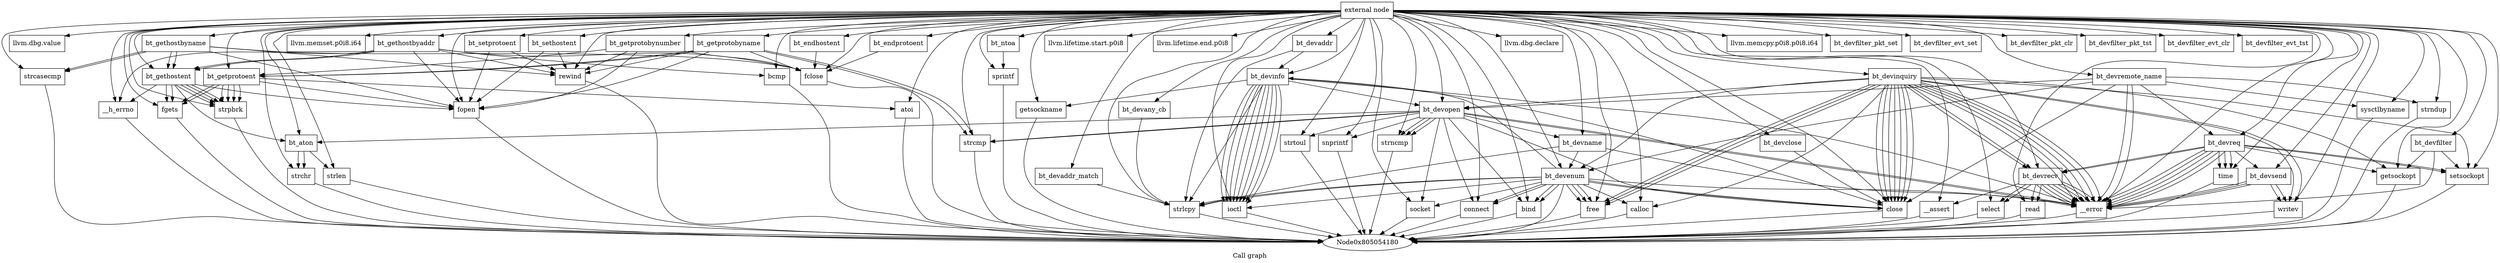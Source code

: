 digraph "Call graph" {
	label="Call graph";

	Node0x805054150 [shape=record,label="{external node}"];
	Node0x805054150 -> Node0x8050541e0;
	Node0x805054150 -> Node0x805054420;
	Node0x805054150 -> Node0x805054240;
	Node0x805054150 -> Node0x8050542a0;
	Node0x805054150 -> Node0x805054300;
	Node0x805054150 -> Node0x805054360;
	Node0x805054150 -> Node0x8050543c0;
	Node0x805054150 -> Node0x805054480;
	Node0x805054150 -> Node0x8050544e0;
	Node0x805054150 -> Node0x805054540;
	Node0x805054150 -> Node0x8050545a0;
	Node0x805054150 -> Node0x8050546c0;
	Node0x805054150 -> Node0x805054600;
	Node0x805054150 -> Node0x805054660;
	Node0x805054150 -> Node0x805054720;
	Node0x805054150 -> Node0x805054780;
	Node0x805054150 -> Node0x8050547e0;
	Node0x805054150 -> Node0x805054840;
	Node0x805054150 -> Node0x8050548a0;
	Node0x805054150 -> Node0x805054900;
	Node0x805054150 -> Node0x805054960;
	Node0x805054150 -> Node0x8050549c0;
	Node0x805054150 -> Node0x805054a20;
	Node0x805054150 -> Node0x805054a80;
	Node0x805054150 -> Node0x805054ae0;
	Node0x805054150 -> Node0x805054b40;
	Node0x805054150 -> Node0x805054ba0;
	Node0x805054150 -> Node0x805054c00;
	Node0x805054150 -> Node0x805054d20;
	Node0x805054150 -> Node0x805054c60;
	Node0x805054150 -> Node0x805054d80;
	Node0x805054150 -> Node0x805054de0;
	Node0x805054150 -> Node0x805054f00;
	Node0x805054150 -> Node0x805054ea0;
	Node0x805054150 -> Node0x805054f60;
	Node0x805054150 -> Node0x805054fc0;
	Node0x805054150 -> Node0x805055020;
	Node0x805054150 -> Node0x805055080;
	Node0x805054150 -> Node0x8050550e0;
	Node0x805054150 -> Node0x805055140;
	Node0x805054150 -> Node0x8050551a0;
	Node0x805054150 -> Node0x805055200;
	Node0x805054150 -> Node0x805055260;
	Node0x805054150 -> Node0x8050552c0;
	Node0x805054150 -> Node0x805055380;
	Node0x805054150 -> Node0x805055320;
	Node0x805054150 -> Node0x8050553e0;
	Node0x805054150 -> Node0x805055440;
	Node0x805054150 -> Node0x8050554a0;
	Node0x805054150 -> Node0x805055500;
	Node0x805054150 -> Node0x805055560;
	Node0x805054150 -> Node0x8050555c0;
	Node0x805054150 -> Node0x805055620;
	Node0x805054150 -> Node0x805055680;
	Node0x805054150 -> Node0x8050556e0;
	Node0x805054150 -> Node0x805055740;
	Node0x805054150 -> Node0x8050557a0;
	Node0x805054150 -> Node0x805055800;
	Node0x805054150 -> Node0x805055860;
	Node0x805054150 -> Node0x8050558c0;
	Node0x805054150 -> Node0x805055920;
	Node0x805054150 -> Node0x805055980;
	Node0x805054150 -> Node0x8050559e0;
	Node0x805054150 -> Node0x805055b00;
	Node0x805054150 -> Node0x805054e40;
	Node0x805054150 -> Node0x805055a40;
	Node0x805054150 -> Node0x805055aa0;
	Node0x805054150 -> Node0x805055b60;
	Node0x805054150 -> Node0x805054cc0;
	Node0x805054150 -> Node0x805055bc0;
	Node0x805054150 -> Node0x805055c20;
	Node0x805054150 -> Node0x805055c80;
	Node0x805054150 -> Node0x805055ce0;
	Node0x8050541e0 [shape=record,label="{bt_gethostbyname}"];
	Node0x8050541e0 -> Node0x805054240;
	Node0x8050541e0 -> Node0x8050542a0;
	Node0x8050541e0 -> Node0x805054300;
	Node0x8050541e0 -> Node0x805054300;
	Node0x8050541e0 -> Node0x805054360;
	Node0x8050541e0 -> Node0x805054360;
	Node0x8050541e0 -> Node0x8050543c0;
	Node0x805054420 [shape=record,label="{llvm.dbg.value}"];
	Node0x805054240 [shape=record,label="{fopen}"];
	Node0x805054240 -> Node0x805054180;
	Node0x8050542a0 [shape=record,label="{rewind}"];
	Node0x8050542a0 -> Node0x805054180;
	Node0x805054300 [shape=record,label="{bt_gethostent}"];
	Node0x805054300 -> Node0x805054240;
	Node0x805054300 -> Node0x805054480;
	Node0x805054300 -> Node0x805054480;
	Node0x805054300 -> Node0x8050544e0;
	Node0x805054300 -> Node0x8050544e0;
	Node0x805054300 -> Node0x805054540;
	Node0x805054300 -> Node0x8050544e0;
	Node0x805054300 -> Node0x8050544e0;
	Node0x805054300 -> Node0x8050545a0;
	Node0x805054360 [shape=record,label="{strcasecmp}"];
	Node0x805054360 -> Node0x805054180;
	Node0x8050543c0 [shape=record,label="{fclose}"];
	Node0x8050543c0 -> Node0x805054180;
	Node0x805054480 [shape=record,label="{fgets}"];
	Node0x805054480 -> Node0x805054180;
	Node0x8050544e0 [shape=record,label="{strpbrk}"];
	Node0x8050544e0 -> Node0x805054180;
	Node0x805054540 [shape=record,label="{bt_aton}"];
	Node0x805054540 -> Node0x805054600;
	Node0x805054540 -> Node0x805054600;
	Node0x805054540 -> Node0x805054660;
	Node0x8050545a0 [shape=record,label="{__h_errno}"];
	Node0x8050545a0 -> Node0x805054180;
	Node0x8050546c0 [shape=record,label="{llvm.memset.p0i8.i64}"];
	Node0x805054600 [shape=record,label="{strchr}"];
	Node0x805054600 -> Node0x805054180;
	Node0x805054660 [shape=record,label="{strlen}"];
	Node0x805054660 -> Node0x805054180;
	Node0x805054720 [shape=record,label="{bt_sethostent}"];
	Node0x805054720 -> Node0x805054240;
	Node0x805054720 -> Node0x8050542a0;
	Node0x805054780 [shape=record,label="{bt_endhostent}"];
	Node0x805054780 -> Node0x8050543c0;
	Node0x8050547e0 [shape=record,label="{bt_gethostbyaddr}"];
	Node0x8050547e0 -> Node0x8050545a0;
	Node0x8050547e0 -> Node0x805054240;
	Node0x8050547e0 -> Node0x8050542a0;
	Node0x8050547e0 -> Node0x805054300;
	Node0x8050547e0 -> Node0x805054840;
	Node0x8050547e0 -> Node0x805054300;
	Node0x8050547e0 -> Node0x8050543c0;
	Node0x805054840 [shape=record,label="{bcmp}"];
	Node0x805054840 -> Node0x805054180;
	Node0x8050548a0 [shape=record,label="{bt_getprotobyname}"];
	Node0x8050548a0 -> Node0x805054240;
	Node0x8050548a0 -> Node0x8050542a0;
	Node0x8050548a0 -> Node0x805054900;
	Node0x8050548a0 -> Node0x805054900;
	Node0x8050548a0 -> Node0x805054960;
	Node0x8050548a0 -> Node0x805054960;
	Node0x8050548a0 -> Node0x8050543c0;
	Node0x805054900 [shape=record,label="{bt_getprotoent}"];
	Node0x805054900 -> Node0x805054240;
	Node0x805054900 -> Node0x805054480;
	Node0x805054900 -> Node0x805054480;
	Node0x805054900 -> Node0x8050544e0;
	Node0x805054900 -> Node0x8050544e0;
	Node0x805054900 -> Node0x8050544e0;
	Node0x805054900 -> Node0x8050549c0;
	Node0x805054900 -> Node0x8050544e0;
	Node0x805054960 [shape=record,label="{strcmp}"];
	Node0x805054960 -> Node0x805054180;
	Node0x8050549c0 [shape=record,label="{atoi}"];
	Node0x8050549c0 -> Node0x805054180;
	Node0x805054a20 [shape=record,label="{bt_setprotoent}"];
	Node0x805054a20 -> Node0x805054240;
	Node0x805054a20 -> Node0x8050542a0;
	Node0x8050552c0 [shape=record,label="{bt_devsend}"];
	Node0x8050552c0 -> Node0x805054ea0;
	Node0x8050552c0 -> Node0x805055320;
	Node0x8050552c0 -> Node0x805054ea0;
	Node0x8050552c0 -> Node0x805054ea0;
	Node0x8050552c0 -> Node0x805055320;
	Node0x805054a80 [shape=record,label="{bt_endprotoent}"];
	Node0x805054a80 -> Node0x8050543c0;
	Node0x805054ae0 [shape=record,label="{bt_getprotobynumber}"];
	Node0x805054ae0 -> Node0x805054240;
	Node0x805054ae0 -> Node0x8050542a0;
	Node0x805054ae0 -> Node0x805054900;
	Node0x805054ae0 -> Node0x8050543c0;
	Node0x805054b40 [shape=record,label="{bt_ntoa}"];
	Node0x805054b40 -> Node0x805054ba0;
	Node0x805054ba0 [shape=record,label="{sprintf}"];
	Node0x805054ba0 -> Node0x805054180;
	Node0x805054c00 [shape=record,label="{bt_devaddr}"];
	Node0x805054c00 -> Node0x805054c60;
	Node0x805054c00 -> Node0x805054cc0;
	Node0x805054d20 [shape=record,label="{llvm.lifetime.start.p0i8}"];
	Node0x805054c60 [shape=record,label="{strlcpy}"];
	Node0x805054c60 -> Node0x805054180;
	Node0x805054d80 [shape=record,label="{llvm.lifetime.end.p0i8}"];
	Node0x805054de0 [shape=record,label="{bt_devname}"];
	Node0x805054de0 -> Node0x805054e40;
	Node0x805054de0 -> Node0x805054ea0;
	Node0x805054de0 -> Node0x805054c60;
	Node0x805054f00 [shape=record,label="{bt_devaddr_match}"];
	Node0x805054f00 -> Node0x805054c60;
	Node0x805054ea0 [shape=record,label="{__error}"];
	Node0x805054ea0 -> Node0x805054180;
	Node0x805054f60 [shape=record,label="{bt_devopen}"];
	Node0x805054f60 -> Node0x805054ea0;
	Node0x805054f60 -> Node0x805054540;
	Node0x805054f60 -> Node0x805054de0;
	Node0x805054f60 -> Node0x805054fc0;
	Node0x805054f60 -> Node0x805055020;
	Node0x805054f60 -> Node0x805054960;
	Node0x805054f60 -> Node0x805054960;
	Node0x805054f60 -> Node0x805054fc0;
	Node0x805054f60 -> Node0x805054fc0;
	Node0x805054f60 -> Node0x805055080;
	Node0x805054f60 -> Node0x805054ea0;
	Node0x805054f60 -> Node0x8050550e0;
	Node0x805054f60 -> Node0x805055140;
	Node0x805054f60 -> Node0x8050551a0;
	Node0x805054f60 -> Node0x805055200;
	Node0x805054fc0 [shape=record,label="{strncmp}"];
	Node0x805054fc0 -> Node0x805054180;
	Node0x805055020 [shape=record,label="{strtoul}"];
	Node0x805055020 -> Node0x805054180;
	Node0x805055080 [shape=record,label="{snprintf}"];
	Node0x805055080 -> Node0x805054180;
	Node0x8050550e0 [shape=record,label="{socket}"];
	Node0x8050550e0 -> Node0x805054180;
	Node0x805055140 [shape=record,label="{bind}"];
	Node0x805055140 -> Node0x805054180;
	Node0x8050551a0 [shape=record,label="{connect}"];
	Node0x8050551a0 -> Node0x805054180;
	Node0x805055200 [shape=record,label="{close}"];
	Node0x805055200 -> Node0x805054180;
	Node0x805055260 [shape=record,label="{bt_devclose}"];
	Node0x805055260 -> Node0x805055200;
	Node0x805055380 [shape=record,label="{llvm.dbg.declare}"];
	Node0x805055320 [shape=record,label="{writev}"];
	Node0x805055320 -> Node0x805054180;
	Node0x8050553e0 [shape=record,label="{bt_devrecv}"];
	Node0x8050553e0 -> Node0x805054ea0;
	Node0x8050553e0 -> Node0x805055440;
	Node0x8050553e0 -> Node0x805054ea0;
	Node0x8050553e0 -> Node0x805054ea0;
	Node0x8050553e0 -> Node0x805055440;
	Node0x8050553e0 -> Node0x805054ea0;
	Node0x8050553e0 -> Node0x8050554a0;
	Node0x8050553e0 -> Node0x805055500;
	Node0x8050553e0 -> Node0x805054ea0;
	Node0x8050553e0 -> Node0x805054ea0;
	Node0x8050553e0 -> Node0x805055500;
	Node0x8050553e0 -> Node0x805054ea0;
	Node0x805055440 [shape=record,label="{select}"];
	Node0x805055440 -> Node0x805054180;
	Node0x8050554a0 [shape=record,label="{__assert}"];
	Node0x8050554a0 -> Node0x805054180;
	Node0x805055500 [shape=record,label="{read}"];
	Node0x805055500 -> Node0x805054180;
	Node0x805055560 [shape=record,label="{bt_devreq}"];
	Node0x805055560 -> Node0x805054ea0;
	Node0x805055560 -> Node0x805054ea0;
	Node0x805055560 -> Node0x8050555c0;
	Node0x805055560 -> Node0x805055620;
	Node0x805055560 -> Node0x8050552c0;
	Node0x805055560 -> Node0x805054ea0;
	Node0x805055560 -> Node0x805055680;
	Node0x805055560 -> Node0x805055680;
	Node0x805055560 -> Node0x8050553e0;
	Node0x805055560 -> Node0x805054ea0;
	Node0x805055560 -> Node0x805055680;
	Node0x805055560 -> Node0x8050553e0;
	Node0x805055560 -> Node0x805055620;
	Node0x805055560 -> Node0x805054ea0;
	Node0x8050555c0 [shape=record,label="{getsockopt}"];
	Node0x8050555c0 -> Node0x805054180;
	Node0x805055620 [shape=record,label="{setsockopt}"];
	Node0x805055620 -> Node0x805054180;
	Node0x805055680 [shape=record,label="{time}"];
	Node0x805055680 -> Node0x805054180;
	Node0x8050556e0 [shape=record,label="{llvm.memcpy.p0i8.p0i8.i64}"];
	Node0x805055740 [shape=record,label="{bt_devfilter_pkt_set}"];
	Node0x8050557a0 [shape=record,label="{bt_devfilter_evt_set}"];
	Node0x805055800 [shape=record,label="{bt_devfilter}"];
	Node0x805055800 -> Node0x805054ea0;
	Node0x805055800 -> Node0x8050555c0;
	Node0x805055800 -> Node0x805055620;
	Node0x805055860 [shape=record,label="{bt_devfilter_pkt_clr}"];
	Node0x8050558c0 [shape=record,label="{bt_devfilter_pkt_tst}"];
	Node0x805055920 [shape=record,label="{bt_devfilter_evt_clr}"];
	Node0x805055980 [shape=record,label="{bt_devfilter_evt_tst}"];
	Node0x8050559e0 [shape=record,label="{bt_devinquiry}"];
	Node0x8050559e0 -> Node0x805054ea0;
	Node0x8050559e0 -> Node0x805054e40;
	Node0x8050559e0 -> Node0x805054f60;
	Node0x8050559e0 -> Node0x8050555c0;
	Node0x8050559e0 -> Node0x805055200;
	Node0x8050559e0 -> Node0x805055620;
	Node0x8050559e0 -> Node0x805055200;
	Node0x8050559e0 -> Node0x805055a40;
	Node0x8050559e0 -> Node0x805055200;
	Node0x8050559e0 -> Node0x805054ea0;
	Node0x8050559e0 -> Node0x805055320;
	Node0x8050559e0 -> Node0x805054ea0;
	Node0x8050559e0 -> Node0x805054ea0;
	Node0x8050559e0 -> Node0x805055320;
	Node0x8050559e0 -> Node0x8050553e0;
	Node0x8050559e0 -> Node0x805055aa0;
	Node0x8050559e0 -> Node0x805055200;
	Node0x8050559e0 -> Node0x805055aa0;
	Node0x8050559e0 -> Node0x805055200;
	Node0x8050559e0 -> Node0x805055aa0;
	Node0x8050559e0 -> Node0x805055200;
	Node0x8050559e0 -> Node0x805054ea0;
	Node0x8050559e0 -> Node0x8050553e0;
	Node0x8050559e0 -> Node0x805055200;
	Node0x805055b00 [shape=record,label="{bt_devany_cb}"];
	Node0x805055b00 -> Node0x805054c60;
	Node0x805054e40 [shape=record,label="{bt_devenum}"];
	Node0x805054e40 -> Node0x805055a40;
	Node0x805054e40 -> Node0x805054ea0;
	Node0x805054e40 -> Node0x8050550e0;
	Node0x805054e40 -> Node0x805055aa0;
	Node0x805054e40 -> Node0x805055140;
	Node0x805054e40 -> Node0x8050551a0;
	Node0x805054e40 -> Node0x805055b60;
	Node0x805054e40 -> Node0x805055200;
	Node0x805054e40 -> Node0x805055aa0;
	Node0x805054e40 -> Node0x805054c60;
	Node0x805054e40 -> Node0x805054cc0;
	Node0x805054e40 -> Node0x805054c60;
	Node0x805054e40 -> Node0x805055140;
	Node0x805054e40 -> Node0x8050551a0;
	Node0x805054e40 -> Node0x805054180;
	Node0x805054e40 -> Node0x805055200;
	Node0x805054e40 -> Node0x805055aa0;
	Node0x805055a40 [shape=record,label="{calloc}"];
	Node0x805055a40 -> Node0x805054180;
	Node0x805055aa0 [shape=record,label="{free}"];
	Node0x805055aa0 -> Node0x805054180;
	Node0x805055b60 [shape=record,label="{ioctl}"];
	Node0x805055b60 -> Node0x805054180;
	Node0x805054cc0 [shape=record,label="{bt_devinfo}"];
	Node0x805054cc0 -> Node0x805054ea0;
	Node0x805054cc0 -> Node0x805054f60;
	Node0x805054cc0 -> Node0x805055bc0;
	Node0x805054cc0 -> Node0x805054c60;
	Node0x805054cc0 -> Node0x805055b60;
	Node0x805054cc0 -> Node0x805055b60;
	Node0x805054cc0 -> Node0x805055b60;
	Node0x805054cc0 -> Node0x805055b60;
	Node0x805054cc0 -> Node0x805055b60;
	Node0x805054cc0 -> Node0x805055b60;
	Node0x805054cc0 -> Node0x805055b60;
	Node0x805054cc0 -> Node0x805055b60;
	Node0x805054cc0 -> Node0x805055b60;
	Node0x805054cc0 -> Node0x805055200;
	Node0x805055bc0 [shape=record,label="{getsockname}"];
	Node0x805055bc0 -> Node0x805054180;
	Node0x805055c20 [shape=record,label="{bt_devremote_name}"];
	Node0x805055c20 -> Node0x805054ea0;
	Node0x805055c20 -> Node0x805055c80;
	Node0x805055c20 -> Node0x805054ea0;
	Node0x805055c20 -> Node0x805054e40;
	Node0x805055c20 -> Node0x805054f60;
	Node0x805055c20 -> Node0x805055560;
	Node0x805055c20 -> Node0x805055ce0;
	Node0x805055c20 -> Node0x805055200;
	Node0x805055c80 [shape=record,label="{sysctlbyname}"];
	Node0x805055c80 -> Node0x805054180;
	Node0x805055ce0 [shape=record,label="{strndup}"];
	Node0x805055ce0 -> Node0x805054180;
}
